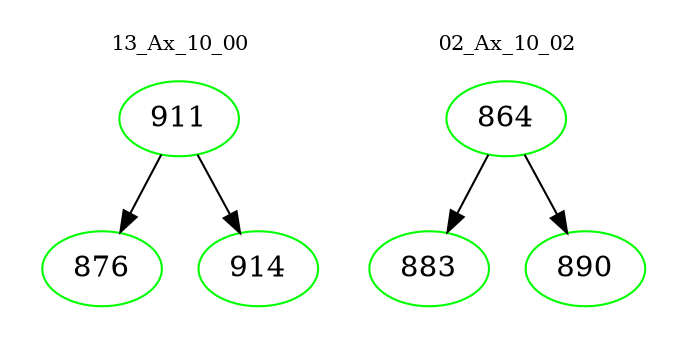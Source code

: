 digraph{
subgraph cluster_0 {
color = white
label = "13_Ax_10_00";
fontsize=10;
T0_911 [label="911", color="green"]
T0_911 -> T0_876 [color="black"]
T0_876 [label="876", color="green"]
T0_911 -> T0_914 [color="black"]
T0_914 [label="914", color="green"]
}
subgraph cluster_1 {
color = white
label = "02_Ax_10_02";
fontsize=10;
T1_864 [label="864", color="green"]
T1_864 -> T1_883 [color="black"]
T1_883 [label="883", color="green"]
T1_864 -> T1_890 [color="black"]
T1_890 [label="890", color="green"]
}
}
